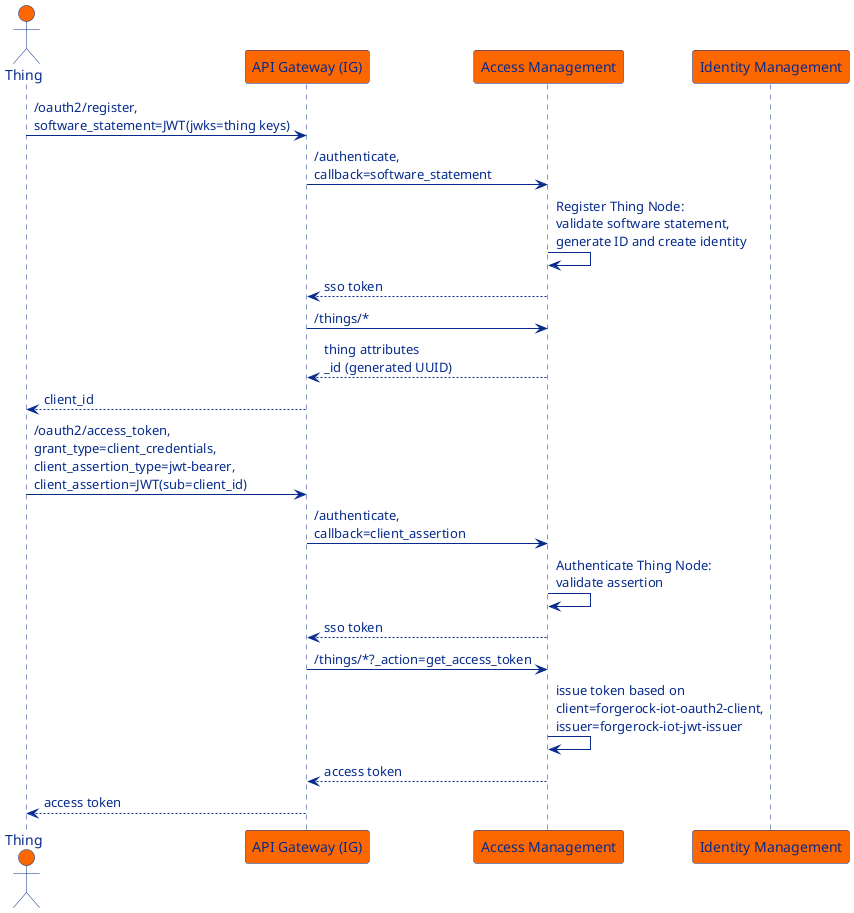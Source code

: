 @startuml

skinparam sequence {
    ArrowFontColor #062b8c
    ArrowColor #062b8c
    LifeLineBorderColor #062b8c

    ParticipantBorderColor #062b8c
    ParticipantBackgroundColor #fc6700
    ParticipantFontColor #062b8c

    ActorBorderColor #062b8c
    ActorBackgroundColor #fc6700
    ActorFontColor #062b8c
}

'actor "Manufacturer" as man
actor "Thing" as thing
participant "API Gateway (IG)" as ag
participant "Access Management" as am
participant "Identity Management" as idm

thing -> ag : /oauth2/register,\nsoftware_statement=JWT(jwks=thing keys)
ag -> am: /authenticate,\ncallback=software_statement
am -> am : Register Thing Node:\nvalidate software statement,\ngenerate ID and create identity
am --> ag : sso token
ag -> am : /things/*
am --> ag : thing attributes\n_id (generated UUID)
ag --> thing : client_id

thing -> ag : /oauth2/access_token,\ngrant_type=client_credentials,\nclient_assertion_type=jwt-bearer,\nclient_assertion=JWT(sub=client_id)
ag -> am: /authenticate,\ncallback=client_assertion
am -> am : Authenticate Thing Node:\nvalidate assertion
am --> ag : sso token
ag -> am : /things/*?_action=get_access_token
am -> am : issue token based on\nclient=forgerock-iot-oauth2-client,\nissuer=forgerock-iot-jwt-issuer
am --> ag : access token
ag --> thing : access token

'thing -> ag : /thing,\nauth=access_token
'ag -> idm: /info/login,\nauth=access_token
'idm -> ag: FR id of Thing
'ag -> idm : /managed/thing///id//,\nauth=access_token
'idm --> ag : attributes
'ag --> thing : attributes

@enduml
